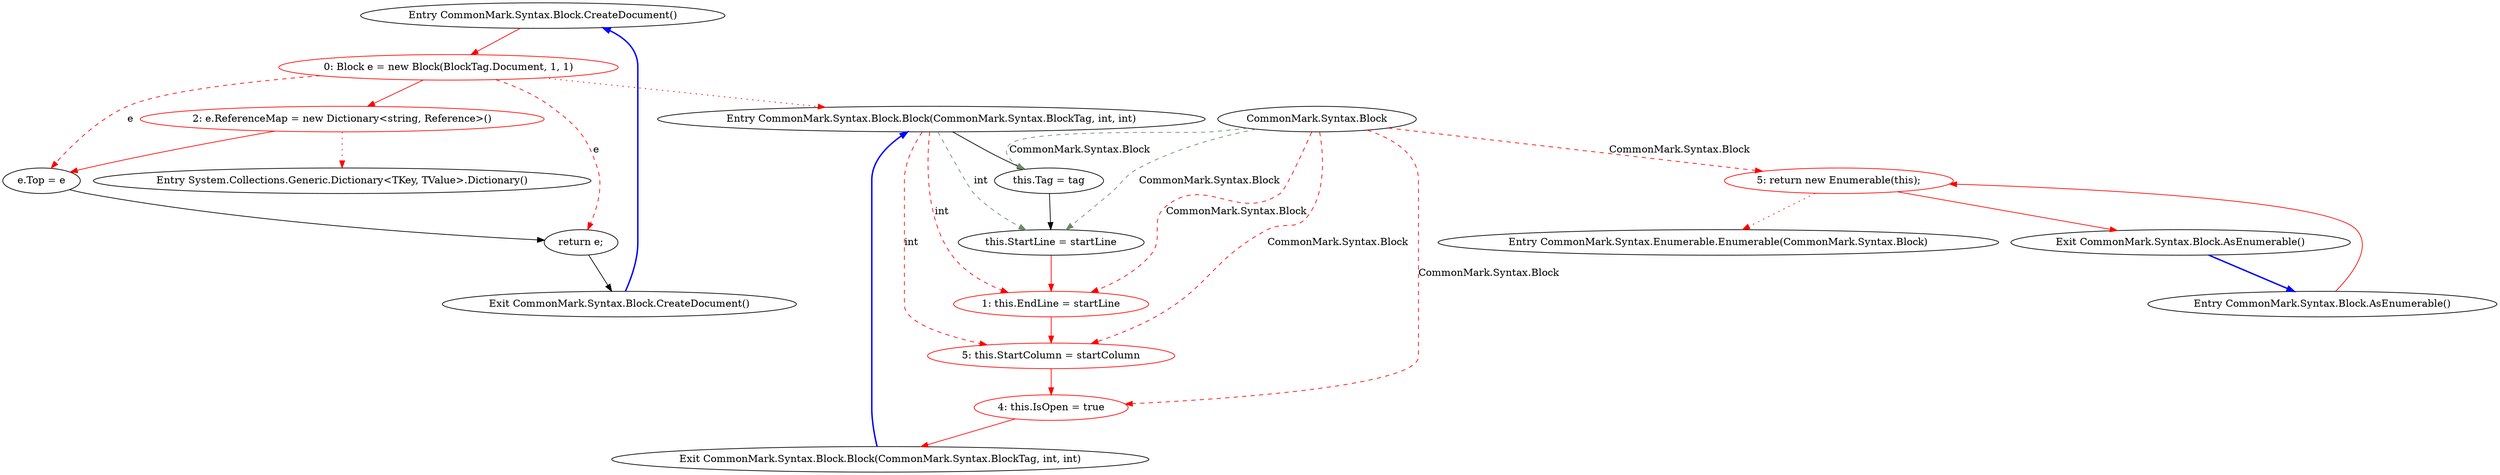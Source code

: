 digraph  {
m0_11 [cluster="CommonMark.Syntax.Block.CreateDocument()", file="Scanner.cs", label="Entry CommonMark.Syntax.Block.CreateDocument()", span="40-40"];
m0_12 [cluster="CommonMark.Syntax.Block.CreateDocument()", color=red, community=0, file="Scanner.cs", label="0: Block e = new Block(BlockTag.Document, 1, 1)", span="42-42"];
m0_13 [cluster="CommonMark.Syntax.Block.CreateDocument()", color=red, community=0, file="Scanner.cs", label="2: e.ReferenceMap = new Dictionary<string, Reference>()", span="43-43"];
m0_14 [cluster="CommonMark.Syntax.Block.CreateDocument()", file="Scanner.cs", label="e.Top = e", span="44-44"];
m0_15 [cluster="CommonMark.Syntax.Block.CreateDocument()", file="Scanner.cs", label="return e;", span="45-45"];
m0_16 [cluster="CommonMark.Syntax.Block.CreateDocument()", file="Scanner.cs", label="Exit CommonMark.Syntax.Block.CreateDocument()", span="40-40"];
m0_10 [cluster="CommonMark.Syntax.Enumerable.Enumerable(CommonMark.Syntax.Block)", file="Scanner.cs", label="Entry CommonMark.Syntax.Enumerable.Enumerable(CommonMark.Syntax.Block)", span="9-9"];
m0_17 [cluster="System.Collections.Generic.Dictionary<TKey, TValue>.Dictionary()", file="Scanner.cs", label="Entry System.Collections.Generic.Dictionary<TKey, TValue>.Dictionary()", span="0-0"];
m0_7 [cluster="CommonMark.Syntax.Block.AsEnumerable()", file="Scanner.cs", label="Entry CommonMark.Syntax.Block.AsEnumerable()", span="32-32"];
m0_8 [cluster="CommonMark.Syntax.Block.AsEnumerable()", color=red, community=0, file="Scanner.cs", label="5: return new Enumerable(this);", span="34-34"];
m0_9 [cluster="CommonMark.Syntax.Block.AsEnumerable()", file="Scanner.cs", label="Exit CommonMark.Syntax.Block.AsEnumerable()", span="32-32"];
m0_0 [cluster="CommonMark.Syntax.Block.Block(CommonMark.Syntax.BlockTag, int, int)", file="Scanner.cs", label="Entry CommonMark.Syntax.Block.Block(CommonMark.Syntax.BlockTag, int, int)", span="18-18"];
m0_1 [cluster="CommonMark.Syntax.Block.Block(CommonMark.Syntax.BlockTag, int, int)", file="Scanner.cs", label="this.Tag = tag", span="20-20"];
m0_2 [cluster="CommonMark.Syntax.Block.Block(CommonMark.Syntax.BlockTag, int, int)", file="Scanner.cs", label="this.StartLine = startLine", span="21-21"];
m0_3 [cluster="CommonMark.Syntax.Block.Block(CommonMark.Syntax.BlockTag, int, int)", color=red, community=0, file="Scanner.cs", label="1: this.EndLine = startLine", span="22-22"];
m0_4 [cluster="CommonMark.Syntax.Block.Block(CommonMark.Syntax.BlockTag, int, int)", color=red, community=0, file="Scanner.cs", label="5: this.StartColumn = startColumn", span="23-23"];
m0_5 [cluster="CommonMark.Syntax.Block.Block(CommonMark.Syntax.BlockTag, int, int)", color=red, community=0, file="Scanner.cs", label="4: this.IsOpen = true", span="24-24"];
m0_6 [cluster="CommonMark.Syntax.Block.Block(CommonMark.Syntax.BlockTag, int, int)", file="Scanner.cs", label="Exit CommonMark.Syntax.Block.Block(CommonMark.Syntax.BlockTag, int, int)", span="18-18"];
m0_18 [file="Scanner.cs", label="CommonMark.Syntax.Block", span=""];
m0_11 -> m0_12  [color=red, key=0, style=solid];
m0_12 -> m0_13  [color=red, key=0, style=solid];
m0_12 -> m0_0  [color=red, key=2, style=dotted];
m0_12 -> m0_14  [color=red, key=1, label=e, style=dashed];
m0_12 -> m0_15  [color=red, key=1, label=e, style=dashed];
m0_13 -> m0_14  [color=red, key=0, style=solid];
m0_13 -> m0_17  [color=red, key=2, style=dotted];
m0_14 -> m0_15  [key=0, style=solid];
m0_15 -> m0_16  [key=0, style=solid];
m0_16 -> m0_11  [color=blue, key=0, style=bold];
m0_7 -> m0_8  [color=red, key=0, style=solid];
m0_8 -> m0_9  [color=red, key=0, style=solid];
m0_8 -> m0_10  [color=red, key=2, style=dotted];
m0_9 -> m0_7  [color=blue, key=0, style=bold];
m0_0 -> m0_1  [key=0, style=solid];
m0_0 -> m0_2  [color=darkseagreen4, key=1, label=int, style=dashed];
m0_0 -> m0_3  [color=red, key=1, label=int, style=dashed];
m0_0 -> m0_4  [color=red, key=1, label=int, style=dashed];
m0_1 -> m0_2  [key=0, style=solid];
m0_2 -> m0_3  [color=red, key=0, style=solid];
m0_3 -> m0_4  [color=red, key=0, style=solid];
m0_4 -> m0_5  [color=red, key=0, style=solid];
m0_5 -> m0_6  [color=red, key=0, style=solid];
m0_6 -> m0_0  [color=blue, key=0, style=bold];
m0_18 -> m0_1  [color=darkseagreen4, key=1, label="CommonMark.Syntax.Block", style=dashed];
m0_18 -> m0_2  [color=darkseagreen4, key=1, label="CommonMark.Syntax.Block", style=dashed];
m0_18 -> m0_3  [color=red, key=1, label="CommonMark.Syntax.Block", style=dashed];
m0_18 -> m0_4  [color=red, key=1, label="CommonMark.Syntax.Block", style=dashed];
m0_18 -> m0_5  [color=red, key=1, label="CommonMark.Syntax.Block", style=dashed];
m0_18 -> m0_8  [color=red, key=1, label="CommonMark.Syntax.Block", style=dashed];
}
